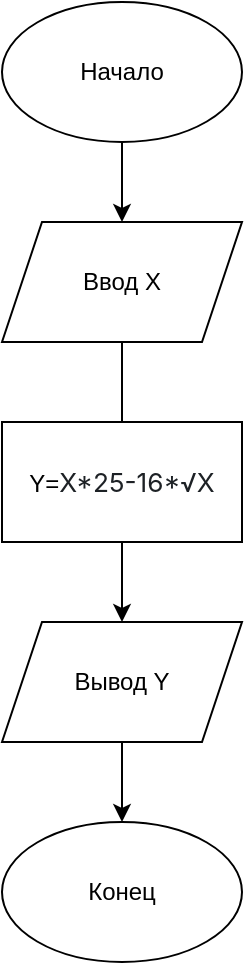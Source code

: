 <mxfile version="24.7.8" pages="5">
  <diagram name="Задание A" id="1Ywo8gpzWaFB1nLK45yA">
    <mxGraphModel dx="989" dy="577" grid="1" gridSize="10" guides="1" tooltips="1" connect="1" arrows="1" fold="1" page="1" pageScale="1" pageWidth="827" pageHeight="1169" math="0" shadow="0">
      <root>
        <mxCell id="0" />
        <mxCell id="1" parent="0" />
        <mxCell id="QJZefIe3gcZhnOF5aHmM-3" value="" style="edgeStyle=orthogonalEdgeStyle;rounded=0;orthogonalLoop=1;jettySize=auto;html=1;" parent="1" source="QJZefIe3gcZhnOF5aHmM-1" target="QJZefIe3gcZhnOF5aHmM-2" edge="1">
          <mxGeometry relative="1" as="geometry" />
        </mxCell>
        <mxCell id="QJZefIe3gcZhnOF5aHmM-1" value="Начало" style="ellipse;whiteSpace=wrap;html=1;" parent="1" vertex="1">
          <mxGeometry x="354" y="40" width="120" height="70" as="geometry" />
        </mxCell>
        <mxCell id="QJZefIe3gcZhnOF5aHmM-5" value="" style="edgeStyle=orthogonalEdgeStyle;rounded=0;orthogonalLoop=1;jettySize=auto;html=1;" parent="1" source="QJZefIe3gcZhnOF5aHmM-2" edge="1">
          <mxGeometry relative="1" as="geometry">
            <mxPoint x="414" y="290" as="targetPoint" />
          </mxGeometry>
        </mxCell>
        <mxCell id="QJZefIe3gcZhnOF5aHmM-2" value="Ввод X" style="shape=parallelogram;perimeter=parallelogramPerimeter;whiteSpace=wrap;html=1;fixedSize=1;" parent="1" vertex="1">
          <mxGeometry x="354" y="150" width="120" height="60" as="geometry" />
        </mxCell>
        <mxCell id="G7QVKEs97Qm0xcxb3o1G-2" value="" style="edgeStyle=orthogonalEdgeStyle;rounded=0;orthogonalLoop=1;jettySize=auto;html=1;" edge="1" parent="1" source="Uzx8ifzR1PggdR4UjwyQ-1" target="G7QVKEs97Qm0xcxb3o1G-1">
          <mxGeometry relative="1" as="geometry" />
        </mxCell>
        <mxCell id="Uzx8ifzR1PggdR4UjwyQ-1" value="Y=&lt;span style=&quot;color: rgb(29, 33, 37); font-family: -apple-system, BlinkMacSystemFont, &amp;quot;Segoe UI&amp;quot;, Roboto, &amp;quot;Helvetica Neue&amp;quot;, Arial, &amp;quot;Noto Sans&amp;quot;, &amp;quot;Liberation Sans&amp;quot;, sans-serif, &amp;quot;Apple Color Emoji&amp;quot;, &amp;quot;Segoe UI Emoji&amp;quot;, &amp;quot;Segoe UI Symbol&amp;quot;, &amp;quot;Noto Color Emoji&amp;quot;; font-size: 13.125px; text-align: left; background-color: rgb(255, 255, 255);&quot;&gt;X*25-16*√X&lt;/span&gt;" style="rounded=0;whiteSpace=wrap;html=1;" parent="1" vertex="1">
          <mxGeometry x="354" y="250" width="120" height="60" as="geometry" />
        </mxCell>
        <mxCell id="G7QVKEs97Qm0xcxb3o1G-6" value="" style="edgeStyle=orthogonalEdgeStyle;rounded=0;orthogonalLoop=1;jettySize=auto;html=1;" edge="1" parent="1" source="G7QVKEs97Qm0xcxb3o1G-1" target="G7QVKEs97Qm0xcxb3o1G-5">
          <mxGeometry relative="1" as="geometry" />
        </mxCell>
        <mxCell id="G7QVKEs97Qm0xcxb3o1G-1" value="Вывод Y" style="shape=parallelogram;perimeter=parallelogramPerimeter;whiteSpace=wrap;html=1;fixedSize=1;rounded=0;" vertex="1" parent="1">
          <mxGeometry x="354" y="350" width="120" height="60" as="geometry" />
        </mxCell>
        <mxCell id="G7QVKEs97Qm0xcxb3o1G-5" value="Конец" style="ellipse;whiteSpace=wrap;html=1;" vertex="1" parent="1">
          <mxGeometry x="354" y="450" width="120" height="70" as="geometry" />
        </mxCell>
      </root>
    </mxGraphModel>
  </diagram>
  <diagram id="C2vQ0aivDRKz5c2D3YwE" name="Задание B">
    <mxGraphModel dx="1687" dy="984" grid="1" gridSize="10" guides="1" tooltips="1" connect="1" arrows="1" fold="1" page="1" pageScale="1" pageWidth="827" pageHeight="1169" math="0" shadow="0">
      <root>
        <mxCell id="0" />
        <mxCell id="1" parent="0" />
        <mxCell id="_rxKSOa5zNstaPW_2jqv-3" value="" style="edgeStyle=orthogonalEdgeStyle;rounded=0;orthogonalLoop=1;jettySize=auto;html=1;" parent="1" source="_rxKSOa5zNstaPW_2jqv-1" target="_rxKSOa5zNstaPW_2jqv-2" edge="1">
          <mxGeometry relative="1" as="geometry" />
        </mxCell>
        <mxCell id="_rxKSOa5zNstaPW_2jqv-1" value="Начало" style="ellipse;whiteSpace=wrap;html=1;" parent="1" vertex="1">
          <mxGeometry x="354" y="30" width="120" height="80" as="geometry" />
        </mxCell>
        <mxCell id="IrYbbelAvS1_WQSi-ovH-2" value="" style="edgeStyle=orthogonalEdgeStyle;rounded=0;orthogonalLoop=1;jettySize=auto;html=1;" edge="1" parent="1" source="_rxKSOa5zNstaPW_2jqv-2" target="IrYbbelAvS1_WQSi-ovH-1">
          <mxGeometry relative="1" as="geometry" />
        </mxCell>
        <mxCell id="_rxKSOa5zNstaPW_2jqv-2" value="Ввод A" style="shape=parallelogram;perimeter=parallelogramPerimeter;whiteSpace=wrap;html=1;fixedSize=1;" parent="1" vertex="1">
          <mxGeometry x="354" y="150" width="120" height="60" as="geometry" />
        </mxCell>
        <mxCell id="IrYbbelAvS1_WQSi-ovH-4" value="" style="edgeStyle=orthogonalEdgeStyle;rounded=0;orthogonalLoop=1;jettySize=auto;html=1;" edge="1" parent="1" source="IrYbbelAvS1_WQSi-ovH-1" target="IrYbbelAvS1_WQSi-ovH-3">
          <mxGeometry relative="1" as="geometry" />
        </mxCell>
        <mxCell id="IrYbbelAvS1_WQSi-ovH-1" value="Ввод B" style="shape=parallelogram;perimeter=parallelogramPerimeter;whiteSpace=wrap;html=1;fixedSize=1;" vertex="1" parent="1">
          <mxGeometry x="354" y="250" width="120" height="60" as="geometry" />
        </mxCell>
        <mxCell id="IrYbbelAvS1_WQSi-ovH-6" value="" style="edgeStyle=orthogonalEdgeStyle;rounded=0;orthogonalLoop=1;jettySize=auto;html=1;" edge="1" parent="1" source="IrYbbelAvS1_WQSi-ovH-3" target="IrYbbelAvS1_WQSi-ovH-5">
          <mxGeometry relative="1" as="geometry" />
        </mxCell>
        <mxCell id="IrYbbelAvS1_WQSi-ovH-3" value="C=A" style="whiteSpace=wrap;html=1;" vertex="1" parent="1">
          <mxGeometry x="354" y="350" width="120" height="60" as="geometry" />
        </mxCell>
        <mxCell id="IrYbbelAvS1_WQSi-ovH-8" value="" style="edgeStyle=orthogonalEdgeStyle;rounded=0;orthogonalLoop=1;jettySize=auto;html=1;" edge="1" parent="1" source="IrYbbelAvS1_WQSi-ovH-5" target="IrYbbelAvS1_WQSi-ovH-7">
          <mxGeometry relative="1" as="geometry" />
        </mxCell>
        <mxCell id="IrYbbelAvS1_WQSi-ovH-5" value="A=B" style="whiteSpace=wrap;html=1;" vertex="1" parent="1">
          <mxGeometry x="354" y="450" width="120" height="60" as="geometry" />
        </mxCell>
        <mxCell id="IrYbbelAvS1_WQSi-ovH-10" value="" style="edgeStyle=orthogonalEdgeStyle;rounded=0;orthogonalLoop=1;jettySize=auto;html=1;" edge="1" parent="1" source="IrYbbelAvS1_WQSi-ovH-7" target="IrYbbelAvS1_WQSi-ovH-9">
          <mxGeometry relative="1" as="geometry" />
        </mxCell>
        <mxCell id="IrYbbelAvS1_WQSi-ovH-7" value="B=C" style="whiteSpace=wrap;html=1;" vertex="1" parent="1">
          <mxGeometry x="354" y="549" width="120" height="60" as="geometry" />
        </mxCell>
        <mxCell id="IrYbbelAvS1_WQSi-ovH-12" value="" style="edgeStyle=orthogonalEdgeStyle;rounded=0;orthogonalLoop=1;jettySize=auto;html=1;" edge="1" parent="1" source="IrYbbelAvS1_WQSi-ovH-9" target="IrYbbelAvS1_WQSi-ovH-11">
          <mxGeometry relative="1" as="geometry" />
        </mxCell>
        <mxCell id="IrYbbelAvS1_WQSi-ovH-9" value="Вывод A" style="shape=parallelogram;perimeter=parallelogramPerimeter;whiteSpace=wrap;html=1;fixedSize=1;" vertex="1" parent="1">
          <mxGeometry x="354" y="650" width="120" height="60" as="geometry" />
        </mxCell>
        <mxCell id="IrYbbelAvS1_WQSi-ovH-16" value="" style="edgeStyle=orthogonalEdgeStyle;rounded=0;orthogonalLoop=1;jettySize=auto;html=1;" edge="1" parent="1" source="IrYbbelAvS1_WQSi-ovH-11" target="IrYbbelAvS1_WQSi-ovH-15">
          <mxGeometry relative="1" as="geometry" />
        </mxCell>
        <mxCell id="IrYbbelAvS1_WQSi-ovH-11" value="Вывод B" style="shape=parallelogram;perimeter=parallelogramPerimeter;whiteSpace=wrap;html=1;fixedSize=1;" vertex="1" parent="1">
          <mxGeometry x="354" y="750" width="120" height="60" as="geometry" />
        </mxCell>
        <mxCell id="IrYbbelAvS1_WQSi-ovH-15" value="Конец" style="ellipse;whiteSpace=wrap;html=1;" vertex="1" parent="1">
          <mxGeometry x="354" y="850" width="120" height="80" as="geometry" />
        </mxCell>
      </root>
    </mxGraphModel>
  </diagram>
  <diagram id="CCspPc6vbA0wovoA94De" name="Задание C">
    <mxGraphModel dx="1434" dy="836" grid="1" gridSize="10" guides="1" tooltips="1" connect="1" arrows="1" fold="1" page="1" pageScale="1" pageWidth="827" pageHeight="1169" math="0" shadow="0">
      <root>
        <mxCell id="0" />
        <mxCell id="1" parent="0" />
        <mxCell id="IfU4XxEImFGfTE19-7OA-5" value="" style="edgeStyle=orthogonalEdgeStyle;rounded=0;orthogonalLoop=1;jettySize=auto;html=1;" edge="1" parent="1" source="IfU4XxEImFGfTE19-7OA-1" target="IfU4XxEImFGfTE19-7OA-4">
          <mxGeometry relative="1" as="geometry" />
        </mxCell>
        <mxCell id="IfU4XxEImFGfTE19-7OA-1" value="Начало" style="ellipse;whiteSpace=wrap;html=1;" vertex="1" parent="1">
          <mxGeometry x="354" y="70" width="120" height="80" as="geometry" />
        </mxCell>
        <mxCell id="IfU4XxEImFGfTE19-7OA-7" value="" style="edgeStyle=orthogonalEdgeStyle;rounded=0;orthogonalLoop=1;jettySize=auto;html=1;" edge="1" parent="1" source="IfU4XxEImFGfTE19-7OA-4" target="IfU4XxEImFGfTE19-7OA-6">
          <mxGeometry relative="1" as="geometry" />
        </mxCell>
        <mxCell id="IfU4XxEImFGfTE19-7OA-4" value="Ввод X" style="shape=parallelogram;perimeter=parallelogramPerimeter;whiteSpace=wrap;html=1;fixedSize=1;" vertex="1" parent="1">
          <mxGeometry x="354" y="240" width="120" height="60" as="geometry" />
        </mxCell>
        <mxCell id="IfU4XxEImFGfTE19-7OA-9" value="" style="edgeStyle=orthogonalEdgeStyle;rounded=0;orthogonalLoop=1;jettySize=auto;html=1;" edge="1" parent="1" source="IfU4XxEImFGfTE19-7OA-6" target="IfU4XxEImFGfTE19-7OA-8">
          <mxGeometry relative="1" as="geometry" />
        </mxCell>
        <mxCell id="IfU4XxEImFGfTE19-7OA-6" value="X=X-(X div 1000)*1000" style="whiteSpace=wrap;html=1;" vertex="1" parent="1">
          <mxGeometry x="354" y="380" width="120" height="60" as="geometry" />
        </mxCell>
        <mxCell id="IfU4XxEImFGfTE19-7OA-11" value="" style="edgeStyle=orthogonalEdgeStyle;rounded=0;orthogonalLoop=1;jettySize=auto;html=1;" edge="1" parent="1" source="IfU4XxEImFGfTE19-7OA-8" target="IfU4XxEImFGfTE19-7OA-10">
          <mxGeometry relative="1" as="geometry" />
        </mxCell>
        <mxCell id="IfU4XxEImFGfTE19-7OA-8" value="Вывод Y" style="shape=parallelogram;perimeter=parallelogramPerimeter;whiteSpace=wrap;html=1;fixedSize=1;" vertex="1" parent="1">
          <mxGeometry x="354" y="520" width="120" height="60" as="geometry" />
        </mxCell>
        <mxCell id="IfU4XxEImFGfTE19-7OA-10" value="Конец" style="ellipse;whiteSpace=wrap;html=1;" vertex="1" parent="1">
          <mxGeometry x="354" y="630" width="120" height="80" as="geometry" />
        </mxCell>
      </root>
    </mxGraphModel>
  </diagram>
  <diagram id="Oeasg0vWWeNaPmTs6Pf-" name="Задание D">
    <mxGraphModel dx="1434" dy="836" grid="1" gridSize="10" guides="1" tooltips="1" connect="1" arrows="1" fold="1" page="1" pageScale="1" pageWidth="827" pageHeight="1169" math="0" shadow="0">
      <root>
        <mxCell id="0" />
        <mxCell id="1" parent="0" />
        <mxCell id="RW9FZgEle_Gu8acgPaQV-3" value="" style="edgeStyle=orthogonalEdgeStyle;rounded=0;orthogonalLoop=1;jettySize=auto;html=1;" edge="1" parent="1" source="RW9FZgEle_Gu8acgPaQV-1" target="RW9FZgEle_Gu8acgPaQV-2">
          <mxGeometry relative="1" as="geometry" />
        </mxCell>
        <mxCell id="RW9FZgEle_Gu8acgPaQV-1" value="Начало" style="ellipse;whiteSpace=wrap;html=1;" vertex="1" parent="1">
          <mxGeometry x="354" y="70" width="120" height="80" as="geometry" />
        </mxCell>
        <mxCell id="RW9FZgEle_Gu8acgPaQV-5" value="" style="edgeStyle=orthogonalEdgeStyle;rounded=0;orthogonalLoop=1;jettySize=auto;html=1;" edge="1" parent="1" source="RW9FZgEle_Gu8acgPaQV-2" target="RW9FZgEle_Gu8acgPaQV-4">
          <mxGeometry relative="1" as="geometry" />
        </mxCell>
        <mxCell id="RW9FZgEle_Gu8acgPaQV-2" value="Ввод A, B, C,&lt;div&gt;D, M, N&lt;/div&gt;" style="shape=parallelogram;perimeter=parallelogramPerimeter;whiteSpace=wrap;html=1;fixedSize=1;" vertex="1" parent="1">
          <mxGeometry x="354" y="240" width="120" height="60" as="geometry" />
        </mxCell>
        <mxCell id="RW9FZgEle_Gu8acgPaQV-7" value="" style="edgeStyle=orthogonalEdgeStyle;rounded=0;orthogonalLoop=1;jettySize=auto;html=1;" edge="1" parent="1" source="RW9FZgEle_Gu8acgPaQV-4" target="RW9FZgEle_Gu8acgPaQV-6">
          <mxGeometry relative="1" as="geometry" />
        </mxCell>
        <mxCell id="RW9FZgEle_Gu8acgPaQV-4" value="X=A*B*4-C*D-M*N" style="whiteSpace=wrap;html=1;" vertex="1" parent="1">
          <mxGeometry x="354" y="380" width="120" height="60" as="geometry" />
        </mxCell>
        <mxCell id="RW9FZgEle_Gu8acgPaQV-9" value="" style="edgeStyle=orthogonalEdgeStyle;rounded=0;orthogonalLoop=1;jettySize=auto;html=1;" edge="1" parent="1" source="RW9FZgEle_Gu8acgPaQV-6" target="RW9FZgEle_Gu8acgPaQV-8">
          <mxGeometry relative="1" as="geometry" />
        </mxCell>
        <mxCell id="RW9FZgEle_Gu8acgPaQV-6" value="Вывод X" style="shape=parallelogram;perimeter=parallelogramPerimeter;whiteSpace=wrap;html=1;fixedSize=1;" vertex="1" parent="1">
          <mxGeometry x="354" y="520" width="120" height="60" as="geometry" />
        </mxCell>
        <mxCell id="RW9FZgEle_Gu8acgPaQV-8" value="Конец" style="ellipse;whiteSpace=wrap;html=1;" vertex="1" parent="1">
          <mxGeometry x="354" y="620" width="120" height="80" as="geometry" />
        </mxCell>
      </root>
    </mxGraphModel>
  </diagram>
  <diagram id="wNsLKUg7ZL3rh-GpJbpc" name="Задание E">
    <mxGraphModel dx="1434" dy="836" grid="1" gridSize="10" guides="1" tooltips="1" connect="1" arrows="1" fold="1" page="1" pageScale="1" pageWidth="827" pageHeight="1169" math="0" shadow="0">
      <root>
        <mxCell id="0" />
        <mxCell id="1" parent="0" />
        <mxCell id="lojGN02eg9TwOkfNxl_M-3" value="" style="edgeStyle=orthogonalEdgeStyle;rounded=0;orthogonalLoop=1;jettySize=auto;html=1;" edge="1" parent="1" source="lojGN02eg9TwOkfNxl_M-1" target="lojGN02eg9TwOkfNxl_M-2">
          <mxGeometry relative="1" as="geometry" />
        </mxCell>
        <mxCell id="lojGN02eg9TwOkfNxl_M-1" value="Начало" style="ellipse;whiteSpace=wrap;html=1;" vertex="1" parent="1">
          <mxGeometry x="354" y="60" width="120" height="80" as="geometry" />
        </mxCell>
        <mxCell id="lojGN02eg9TwOkfNxl_M-5" value="" style="edgeStyle=orthogonalEdgeStyle;rounded=0;orthogonalLoop=1;jettySize=auto;html=1;" edge="1" parent="1" source="lojGN02eg9TwOkfNxl_M-2" target="lojGN02eg9TwOkfNxl_M-4">
          <mxGeometry relative="1" as="geometry" />
        </mxCell>
        <mxCell id="lojGN02eg9TwOkfNxl_M-2" value="Ввод x, y" style="shape=parallelogram;perimeter=parallelogramPerimeter;whiteSpace=wrap;html=1;fixedSize=1;" vertex="1" parent="1">
          <mxGeometry x="354" y="230" width="120" height="60" as="geometry" />
        </mxCell>
        <mxCell id="lojGN02eg9TwOkfNxl_M-7" value="" style="edgeStyle=orthogonalEdgeStyle;rounded=0;orthogonalLoop=1;jettySize=auto;html=1;" edge="1" parent="1" source="lojGN02eg9TwOkfNxl_M-4" target="lojGN02eg9TwOkfNxl_M-6">
          <mxGeometry relative="1" as="geometry" />
        </mxCell>
        <mxCell id="lojGN02eg9TwOkfNxl_M-8" value="Да" style="edgeLabel;html=1;align=center;verticalAlign=middle;resizable=0;points=[];" vertex="1" connectable="0" parent="lojGN02eg9TwOkfNxl_M-7">
          <mxGeometry x="-0.551" y="-1" relative="1" as="geometry">
            <mxPoint as="offset" />
          </mxGeometry>
        </mxCell>
        <mxCell id="lojGN02eg9TwOkfNxl_M-10" value="" style="edgeStyle=orthogonalEdgeStyle;rounded=0;orthogonalLoop=1;jettySize=auto;html=1;" edge="1" parent="1" source="lojGN02eg9TwOkfNxl_M-4" target="lojGN02eg9TwOkfNxl_M-9">
          <mxGeometry relative="1" as="geometry" />
        </mxCell>
        <mxCell id="lojGN02eg9TwOkfNxl_M-11" value="Нет" style="edgeLabel;html=1;align=center;verticalAlign=middle;resizable=0;points=[];" vertex="1" connectable="0" parent="lojGN02eg9TwOkfNxl_M-10">
          <mxGeometry x="-0.482" y="-3" relative="1" as="geometry">
            <mxPoint as="offset" />
          </mxGeometry>
        </mxCell>
        <mxCell id="lojGN02eg9TwOkfNxl_M-4" value="x&amp;gt;0?" style="rhombus;whiteSpace=wrap;html=1;" vertex="1" parent="1">
          <mxGeometry x="348" y="360" width="132" height="90" as="geometry" />
        </mxCell>
        <mxCell id="lojGN02eg9TwOkfNxl_M-18" value="" style="edgeStyle=orthogonalEdgeStyle;rounded=0;orthogonalLoop=1;jettySize=auto;html=1;" edge="1" parent="1" source="lojGN02eg9TwOkfNxl_M-6" target="lojGN02eg9TwOkfNxl_M-17">
          <mxGeometry relative="1" as="geometry">
            <Array as="points">
              <mxPoint x="490" y="540" />
            </Array>
          </mxGeometry>
        </mxCell>
        <mxCell id="lojGN02eg9TwOkfNxl_M-20" value="Нет" style="edgeLabel;html=1;align=center;verticalAlign=middle;resizable=0;points=[];" vertex="1" connectable="0" parent="lojGN02eg9TwOkfNxl_M-18">
          <mxGeometry x="0.271" relative="1" as="geometry">
            <mxPoint as="offset" />
          </mxGeometry>
        </mxCell>
        <mxCell id="lojGN02eg9TwOkfNxl_M-22" value="" style="edgeStyle=orthogonalEdgeStyle;rounded=0;orthogonalLoop=1;jettySize=auto;html=1;" edge="1" parent="1" source="lojGN02eg9TwOkfNxl_M-6" target="lojGN02eg9TwOkfNxl_M-21">
          <mxGeometry relative="1" as="geometry">
            <Array as="points">
              <mxPoint x="670" y="540" />
            </Array>
          </mxGeometry>
        </mxCell>
        <mxCell id="lojGN02eg9TwOkfNxl_M-6" value="y&amp;gt;0?" style="rhombus;whiteSpace=wrap;html=1;" vertex="1" parent="1">
          <mxGeometry x="520" y="495" width="132" height="90" as="geometry" />
        </mxCell>
        <mxCell id="lojGN02eg9TwOkfNxl_M-13" value="" style="edgeStyle=orthogonalEdgeStyle;rounded=0;orthogonalLoop=1;jettySize=auto;html=1;" edge="1" parent="1" source="lojGN02eg9TwOkfNxl_M-9" target="lojGN02eg9TwOkfNxl_M-12">
          <mxGeometry relative="1" as="geometry">
            <Array as="points">
              <mxPoint x="160" y="545" />
            </Array>
          </mxGeometry>
        </mxCell>
        <mxCell id="lojGN02eg9TwOkfNxl_M-14" value="Нет" style="edgeLabel;html=1;align=center;verticalAlign=middle;resizable=0;points=[];" vertex="1" connectable="0" parent="lojGN02eg9TwOkfNxl_M-13">
          <mxGeometry x="0.152" relative="1" as="geometry">
            <mxPoint as="offset" />
          </mxGeometry>
        </mxCell>
        <mxCell id="lojGN02eg9TwOkfNxl_M-16" value="" style="edgeStyle=orthogonalEdgeStyle;rounded=0;orthogonalLoop=1;jettySize=auto;html=1;" edge="1" parent="1" source="lojGN02eg9TwOkfNxl_M-9" target="lojGN02eg9TwOkfNxl_M-15">
          <mxGeometry relative="1" as="geometry">
            <Array as="points">
              <mxPoint x="330" y="545" />
            </Array>
          </mxGeometry>
        </mxCell>
        <mxCell id="lojGN02eg9TwOkfNxl_M-19" value="Да" style="edgeLabel;html=1;align=center;verticalAlign=middle;resizable=0;points=[];" vertex="1" connectable="0" parent="lojGN02eg9TwOkfNxl_M-16">
          <mxGeometry x="0.203" y="2" relative="1" as="geometry">
            <mxPoint as="offset" />
          </mxGeometry>
        </mxCell>
        <mxCell id="lojGN02eg9TwOkfNxl_M-9" value="y&amp;gt;0?" style="rhombus;whiteSpace=wrap;html=1;" vertex="1" parent="1">
          <mxGeometry x="180" y="500" width="132" height="90" as="geometry" />
        </mxCell>
        <mxCell id="lojGN02eg9TwOkfNxl_M-24" style="edgeStyle=orthogonalEdgeStyle;rounded=0;orthogonalLoop=1;jettySize=auto;html=1;entryX=0.5;entryY=0;entryDx=0;entryDy=0;" edge="1" parent="1" source="lojGN02eg9TwOkfNxl_M-12" target="lojGN02eg9TwOkfNxl_M-23">
          <mxGeometry relative="1" as="geometry">
            <Array as="points">
              <mxPoint x="160" y="740" />
              <mxPoint x="414" y="740" />
            </Array>
          </mxGeometry>
        </mxCell>
        <mxCell id="lojGN02eg9TwOkfNxl_M-12" value="Вывод 3" style="shape=parallelogram;perimeter=parallelogramPerimeter;whiteSpace=wrap;html=1;fixedSize=1;" vertex="1" parent="1">
          <mxGeometry x="100" y="650" width="120" height="60" as="geometry" />
        </mxCell>
        <mxCell id="lojGN02eg9TwOkfNxl_M-27" value="" style="edgeStyle=orthogonalEdgeStyle;rounded=0;orthogonalLoop=1;jettySize=auto;html=1;" edge="1" parent="1" source="lojGN02eg9TwOkfNxl_M-15" target="lojGN02eg9TwOkfNxl_M-23">
          <mxGeometry relative="1" as="geometry" />
        </mxCell>
        <mxCell id="lojGN02eg9TwOkfNxl_M-15" value="Вывод 2" style="shape=parallelogram;perimeter=parallelogramPerimeter;whiteSpace=wrap;html=1;fixedSize=1;" vertex="1" parent="1">
          <mxGeometry x="270" y="650" width="120" height="60" as="geometry" />
        </mxCell>
        <mxCell id="lojGN02eg9TwOkfNxl_M-26" value="" style="edgeStyle=orthogonalEdgeStyle;rounded=0;orthogonalLoop=1;jettySize=auto;html=1;" edge="1" parent="1" source="lojGN02eg9TwOkfNxl_M-17" target="lojGN02eg9TwOkfNxl_M-23">
          <mxGeometry relative="1" as="geometry" />
        </mxCell>
        <mxCell id="lojGN02eg9TwOkfNxl_M-17" value="Вывод 4" style="shape=parallelogram;perimeter=parallelogramPerimeter;whiteSpace=wrap;html=1;fixedSize=1;" vertex="1" parent="1">
          <mxGeometry x="430" y="650" width="120" height="60" as="geometry" />
        </mxCell>
        <mxCell id="lojGN02eg9TwOkfNxl_M-25" style="edgeStyle=orthogonalEdgeStyle;rounded=0;orthogonalLoop=1;jettySize=auto;html=1;" edge="1" parent="1" source="lojGN02eg9TwOkfNxl_M-21" target="lojGN02eg9TwOkfNxl_M-23">
          <mxGeometry relative="1" as="geometry">
            <Array as="points">
              <mxPoint x="670" y="740" />
              <mxPoint x="414" y="740" />
            </Array>
          </mxGeometry>
        </mxCell>
        <mxCell id="lojGN02eg9TwOkfNxl_M-21" value="Вывод 1" style="shape=parallelogram;perimeter=parallelogramPerimeter;whiteSpace=wrap;html=1;fixedSize=1;" vertex="1" parent="1">
          <mxGeometry x="610" y="650" width="120" height="60" as="geometry" />
        </mxCell>
        <mxCell id="lojGN02eg9TwOkfNxl_M-23" value="Конец" style="ellipse;whiteSpace=wrap;html=1;" vertex="1" parent="1">
          <mxGeometry x="354" y="770" width="120" height="80" as="geometry" />
        </mxCell>
      </root>
    </mxGraphModel>
  </diagram>
</mxfile>
